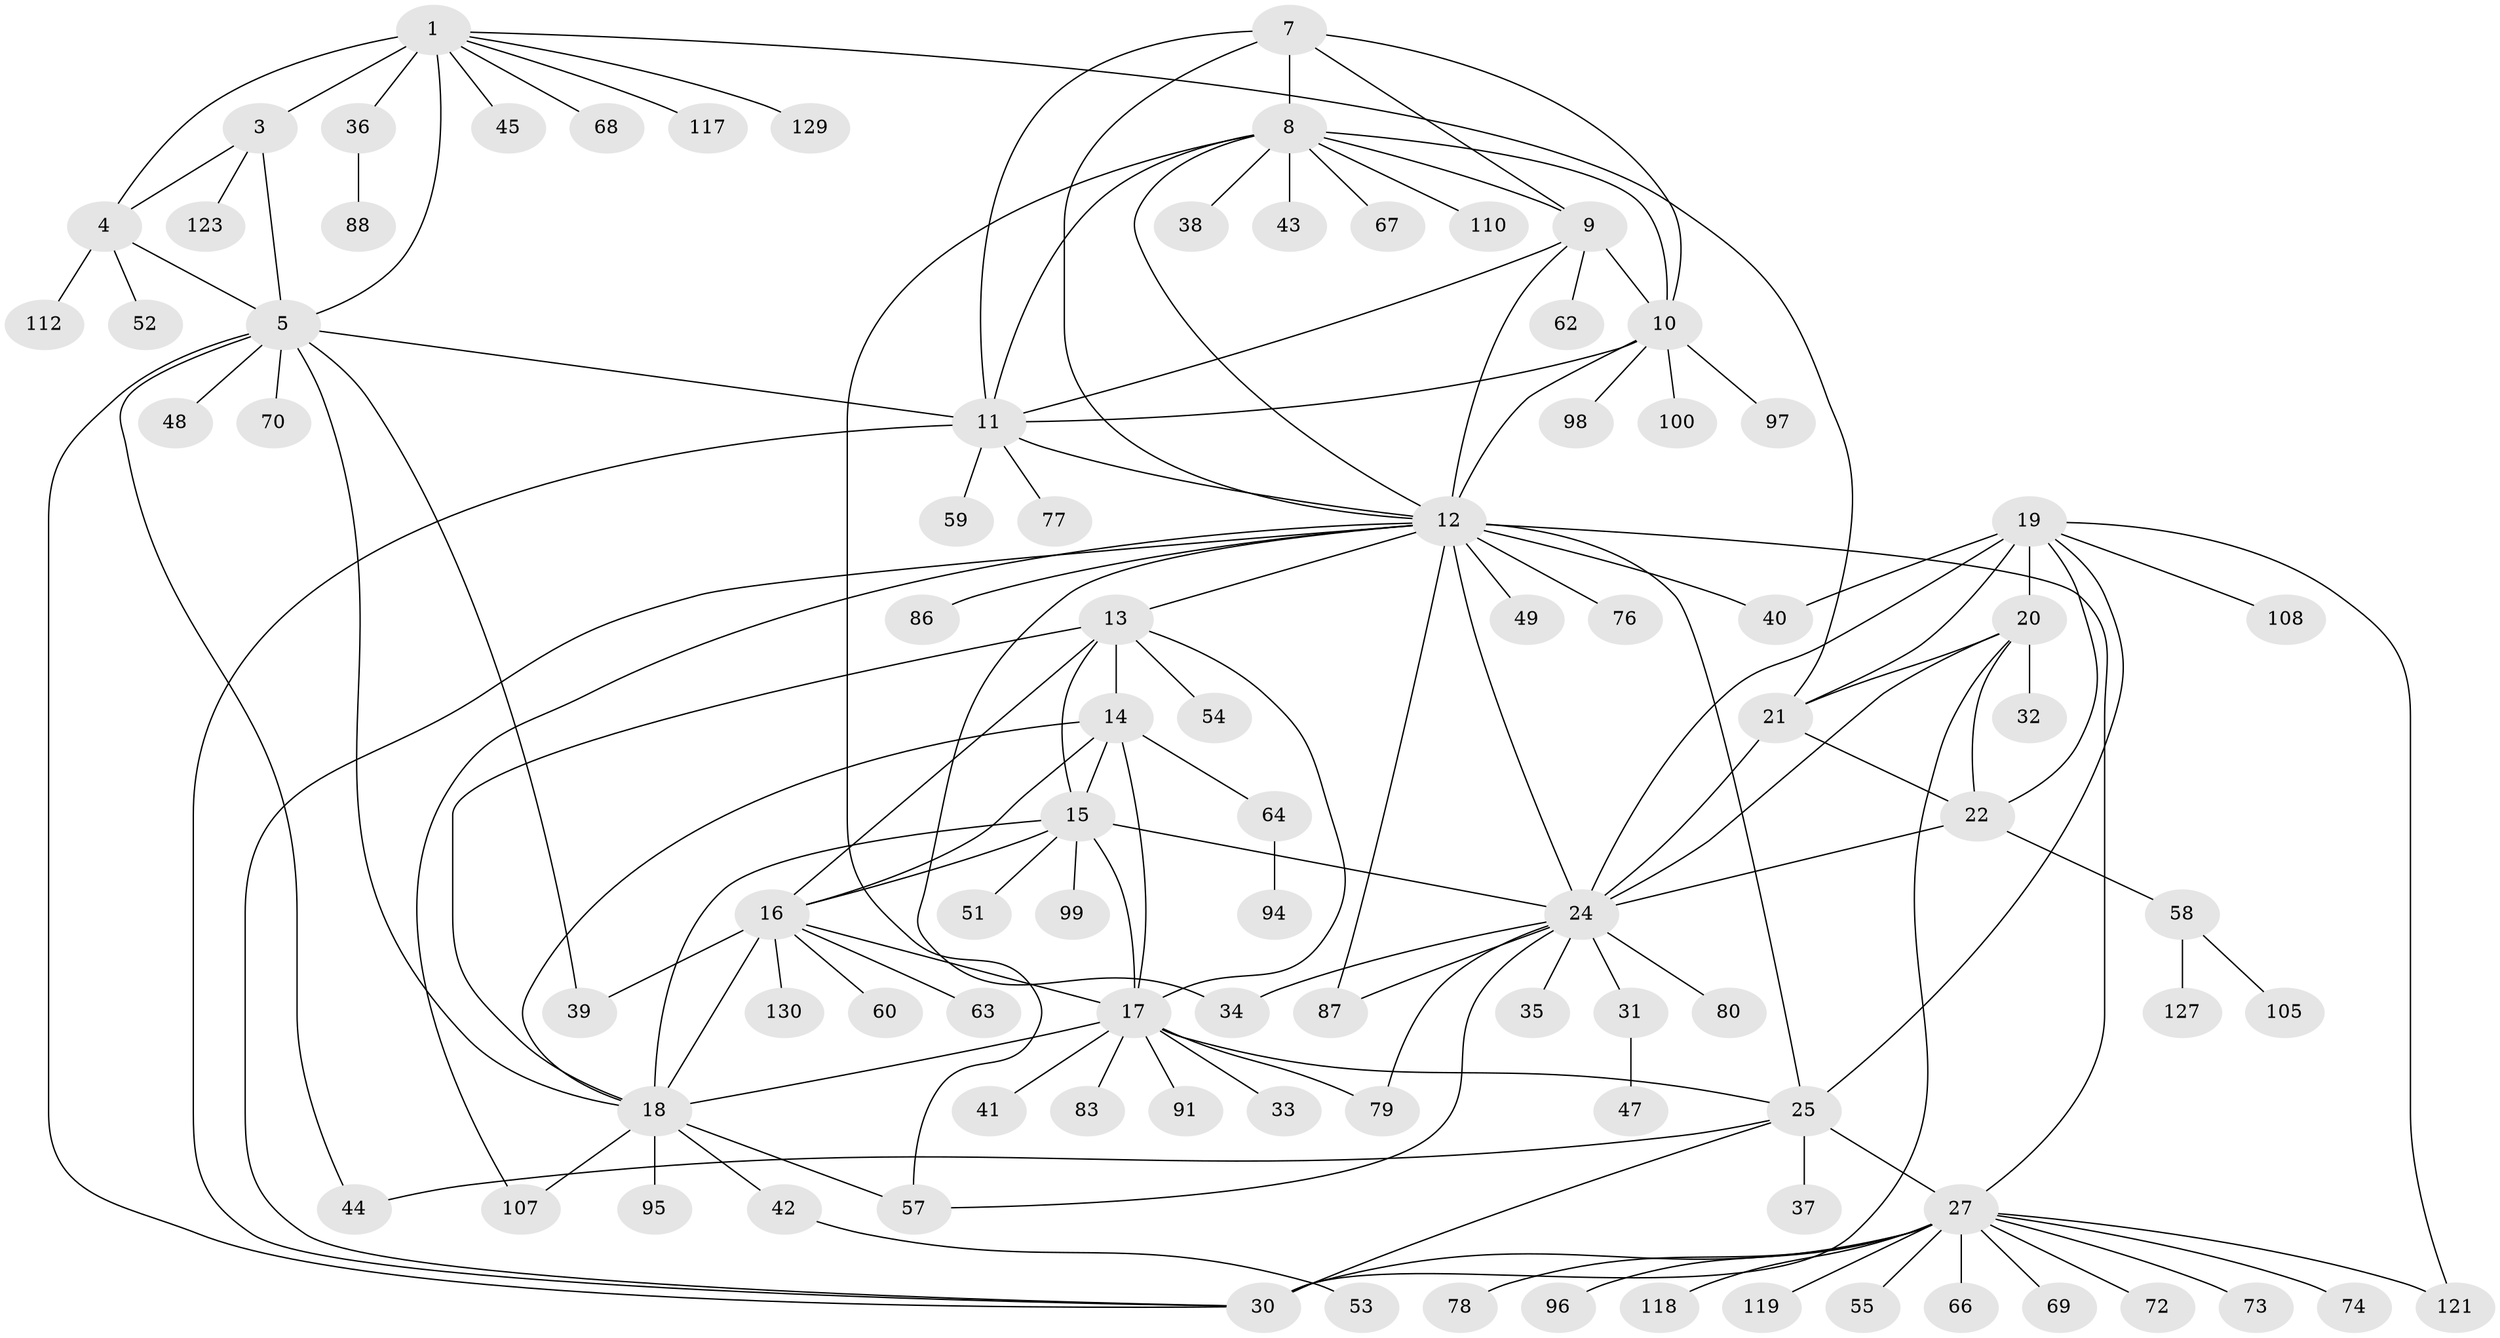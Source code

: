 // original degree distribution, {9: 0.030303030303030304, 7: 0.045454545454545456, 6: 0.05303030303030303, 12: 0.015151515151515152, 10: 0.022727272727272728, 13: 0.007575757575757576, 8: 0.030303030303030304, 11: 0.007575757575757576, 14: 0.007575757575757576, 16: 0.007575757575757576, 2: 0.13636363636363635, 1: 0.5681818181818182, 3: 0.06818181818181818}
// Generated by graph-tools (version 1.1) at 2025/19/03/04/25 18:19:27]
// undirected, 92 vertices, 141 edges
graph export_dot {
graph [start="1"]
  node [color=gray90,style=filled];
  1 [super="+2"];
  3;
  4;
  5 [super="+116+6+82"];
  7 [super="+89"];
  8;
  9;
  10 [super="+71+61"];
  11 [super="+109+92+46+50"];
  12 [super="+26"];
  13;
  14 [super="+85"];
  15;
  16;
  17;
  18;
  19;
  20;
  21 [super="+106+23"];
  22;
  24;
  25 [super="+28+111+29"];
  27;
  30 [super="+56"];
  31;
  32;
  33;
  34 [super="+120+75"];
  35;
  36;
  37;
  38;
  39;
  40;
  41;
  42;
  43;
  44;
  45;
  47;
  48;
  49 [super="+93+103"];
  51;
  52;
  53;
  54;
  55;
  57 [super="+90"];
  58 [super="+65"];
  59;
  60;
  62;
  63;
  64;
  66 [super="+81+84"];
  67;
  68;
  69;
  70 [super="+113"];
  72;
  73 [super="+101+115"];
  74;
  76;
  77;
  78;
  79;
  80;
  83;
  86;
  87;
  88;
  91;
  94;
  95;
  96;
  97;
  98;
  99;
  100;
  105;
  107;
  108;
  110;
  112;
  117;
  118;
  119;
  121 [super="+124"];
  123;
  127;
  129;
  130;
  1 -- 3 [weight=2];
  1 -- 4 [weight=2];
  1 -- 5 [weight=4];
  1 -- 45;
  1 -- 68;
  1 -- 117;
  1 -- 129;
  1 -- 36;
  1 -- 21;
  3 -- 4;
  3 -- 5 [weight=2];
  3 -- 123;
  4 -- 5 [weight=2];
  4 -- 52;
  4 -- 112;
  5 -- 18;
  5 -- 30;
  5 -- 70;
  5 -- 39;
  5 -- 11;
  5 -- 44;
  5 -- 48;
  7 -- 8;
  7 -- 9;
  7 -- 10;
  7 -- 11;
  7 -- 12;
  8 -- 9;
  8 -- 10;
  8 -- 11;
  8 -- 12;
  8 -- 38;
  8 -- 43;
  8 -- 57;
  8 -- 67;
  8 -- 110;
  9 -- 10;
  9 -- 11;
  9 -- 12;
  9 -- 62;
  10 -- 11;
  10 -- 12;
  10 -- 97;
  10 -- 98;
  10 -- 100;
  11 -- 12;
  11 -- 59;
  11 -- 77;
  11 -- 30;
  12 -- 13;
  12 -- 24;
  12 -- 40;
  12 -- 76;
  12 -- 87;
  12 -- 107;
  12 -- 49;
  12 -- 86;
  12 -- 25 [weight=3];
  12 -- 27;
  12 -- 30;
  12 -- 34;
  13 -- 14;
  13 -- 15;
  13 -- 16;
  13 -- 17;
  13 -- 18;
  13 -- 54;
  14 -- 15;
  14 -- 16;
  14 -- 17;
  14 -- 18;
  14 -- 64;
  15 -- 16;
  15 -- 17;
  15 -- 18;
  15 -- 24;
  15 -- 51;
  15 -- 99;
  16 -- 17;
  16 -- 18;
  16 -- 39;
  16 -- 60;
  16 -- 63;
  16 -- 130;
  17 -- 18;
  17 -- 25;
  17 -- 33;
  17 -- 41;
  17 -- 79;
  17 -- 83;
  17 -- 91;
  18 -- 42;
  18 -- 95;
  18 -- 107;
  18 -- 57;
  19 -- 20;
  19 -- 21 [weight=2];
  19 -- 22;
  19 -- 24;
  19 -- 40;
  19 -- 108;
  19 -- 121;
  19 -- 25;
  20 -- 21 [weight=2];
  20 -- 22;
  20 -- 24;
  20 -- 32;
  20 -- 30;
  21 -- 22 [weight=2];
  21 -- 24 [weight=2];
  22 -- 24;
  22 -- 58;
  24 -- 31;
  24 -- 34;
  24 -- 35;
  24 -- 57;
  24 -- 79;
  24 -- 80;
  24 -- 87;
  25 -- 27 [weight=3];
  25 -- 30 [weight=3];
  25 -- 37;
  25 -- 44;
  27 -- 30;
  27 -- 55;
  27 -- 66;
  27 -- 69;
  27 -- 72;
  27 -- 73;
  27 -- 74;
  27 -- 78;
  27 -- 96;
  27 -- 118;
  27 -- 119;
  27 -- 121;
  31 -- 47;
  36 -- 88;
  42 -- 53;
  58 -- 105;
  58 -- 127;
  64 -- 94;
}
